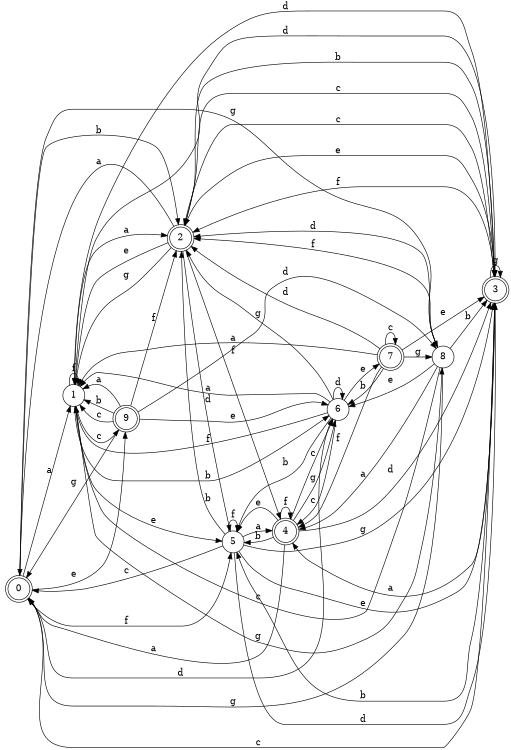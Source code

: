 digraph n8_7 {
__start0 [label="" shape="none"];

rankdir=LR;
size="8,5";

s0 [style="rounded,filled", color="black", fillcolor="white" shape="doublecircle", label="0"];
s1 [style="filled", color="black", fillcolor="white" shape="circle", label="1"];
s2 [style="rounded,filled", color="black", fillcolor="white" shape="doublecircle", label="2"];
s3 [style="rounded,filled", color="black", fillcolor="white" shape="doublecircle", label="3"];
s4 [style="rounded,filled", color="black", fillcolor="white" shape="doublecircle", label="4"];
s5 [style="filled", color="black", fillcolor="white" shape="circle", label="5"];
s6 [style="filled", color="black", fillcolor="white" shape="circle", label="6"];
s7 [style="rounded,filled", color="black", fillcolor="white" shape="doublecircle", label="7"];
s8 [style="filled", color="black", fillcolor="white" shape="circle", label="8"];
s9 [style="rounded,filled", color="black", fillcolor="white" shape="doublecircle", label="9"];
s0 -> s1 [label="a"];
s0 -> s2 [label="b"];
s0 -> s3 [label="c"];
s0 -> s6 [label="d"];
s0 -> s9 [label="e"];
s0 -> s5 [label="f"];
s0 -> s8 [label="g"];
s1 -> s2 [label="a"];
s1 -> s6 [label="b"];
s1 -> s9 [label="c"];
s1 -> s3 [label="d"];
s1 -> s5 [label="e"];
s1 -> s1 [label="f"];
s1 -> s8 [label="g"];
s2 -> s0 [label="a"];
s2 -> s3 [label="b"];
s2 -> s3 [label="c"];
s2 -> s5 [label="d"];
s2 -> s1 [label="e"];
s2 -> s4 [label="f"];
s2 -> s1 [label="g"];
s3 -> s4 [label="a"];
s3 -> s5 [label="b"];
s3 -> s2 [label="c"];
s3 -> s1 [label="d"];
s3 -> s2 [label="e"];
s3 -> s2 [label="f"];
s3 -> s3 [label="g"];
s4 -> s0 [label="a"];
s4 -> s5 [label="b"];
s4 -> s6 [label="c"];
s4 -> s3 [label="d"];
s4 -> s5 [label="e"];
s4 -> s4 [label="f"];
s4 -> s6 [label="g"];
s5 -> s4 [label="a"];
s5 -> s2 [label="b"];
s5 -> s0 [label="c"];
s5 -> s3 [label="d"];
s5 -> s3 [label="e"];
s5 -> s5 [label="f"];
s5 -> s3 [label="g"];
s6 -> s1 [label="a"];
s6 -> s5 [label="b"];
s6 -> s4 [label="c"];
s6 -> s6 [label="d"];
s6 -> s7 [label="e"];
s6 -> s1 [label="f"];
s6 -> s2 [label="g"];
s7 -> s1 [label="a"];
s7 -> s6 [label="b"];
s7 -> s7 [label="c"];
s7 -> s2 [label="d"];
s7 -> s3 [label="e"];
s7 -> s4 [label="f"];
s7 -> s8 [label="g"];
s8 -> s4 [label="a"];
s8 -> s3 [label="b"];
s8 -> s1 [label="c"];
s8 -> s2 [label="d"];
s8 -> s6 [label="e"];
s8 -> s2 [label="f"];
s8 -> s0 [label="g"];
s9 -> s1 [label="a"];
s9 -> s1 [label="b"];
s9 -> s1 [label="c"];
s9 -> s8 [label="d"];
s9 -> s6 [label="e"];
s9 -> s2 [label="f"];
s9 -> s0 [label="g"];

}